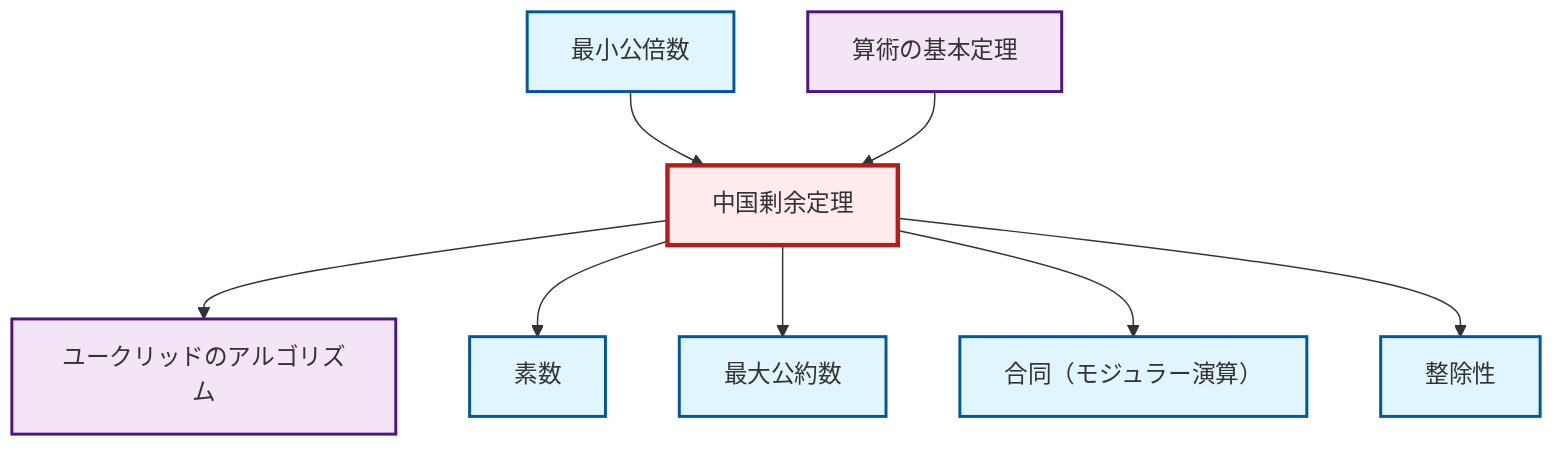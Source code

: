 graph TD
    classDef definition fill:#e1f5fe,stroke:#01579b,stroke-width:2px
    classDef theorem fill:#f3e5f5,stroke:#4a148c,stroke-width:2px
    classDef axiom fill:#fff3e0,stroke:#e65100,stroke-width:2px
    classDef example fill:#e8f5e9,stroke:#1b5e20,stroke-width:2px
    classDef current fill:#ffebee,stroke:#b71c1c,stroke-width:3px
    def-lcm["最小公倍数"]:::definition
    def-gcd["最大公約数"]:::definition
    thm-chinese-remainder["中国剰余定理"]:::theorem
    def-divisibility["整除性"]:::definition
    def-congruence["合同（モジュラー演算）"]:::definition
    thm-fundamental-arithmetic["算術の基本定理"]:::theorem
    thm-euclidean-algorithm["ユークリッドのアルゴリズム"]:::theorem
    def-prime["素数"]:::definition
    thm-chinese-remainder --> thm-euclidean-algorithm
    thm-chinese-remainder --> def-prime
    thm-chinese-remainder --> def-gcd
    thm-chinese-remainder --> def-congruence
    def-lcm --> thm-chinese-remainder
    thm-chinese-remainder --> def-divisibility
    thm-fundamental-arithmetic --> thm-chinese-remainder
    class thm-chinese-remainder current